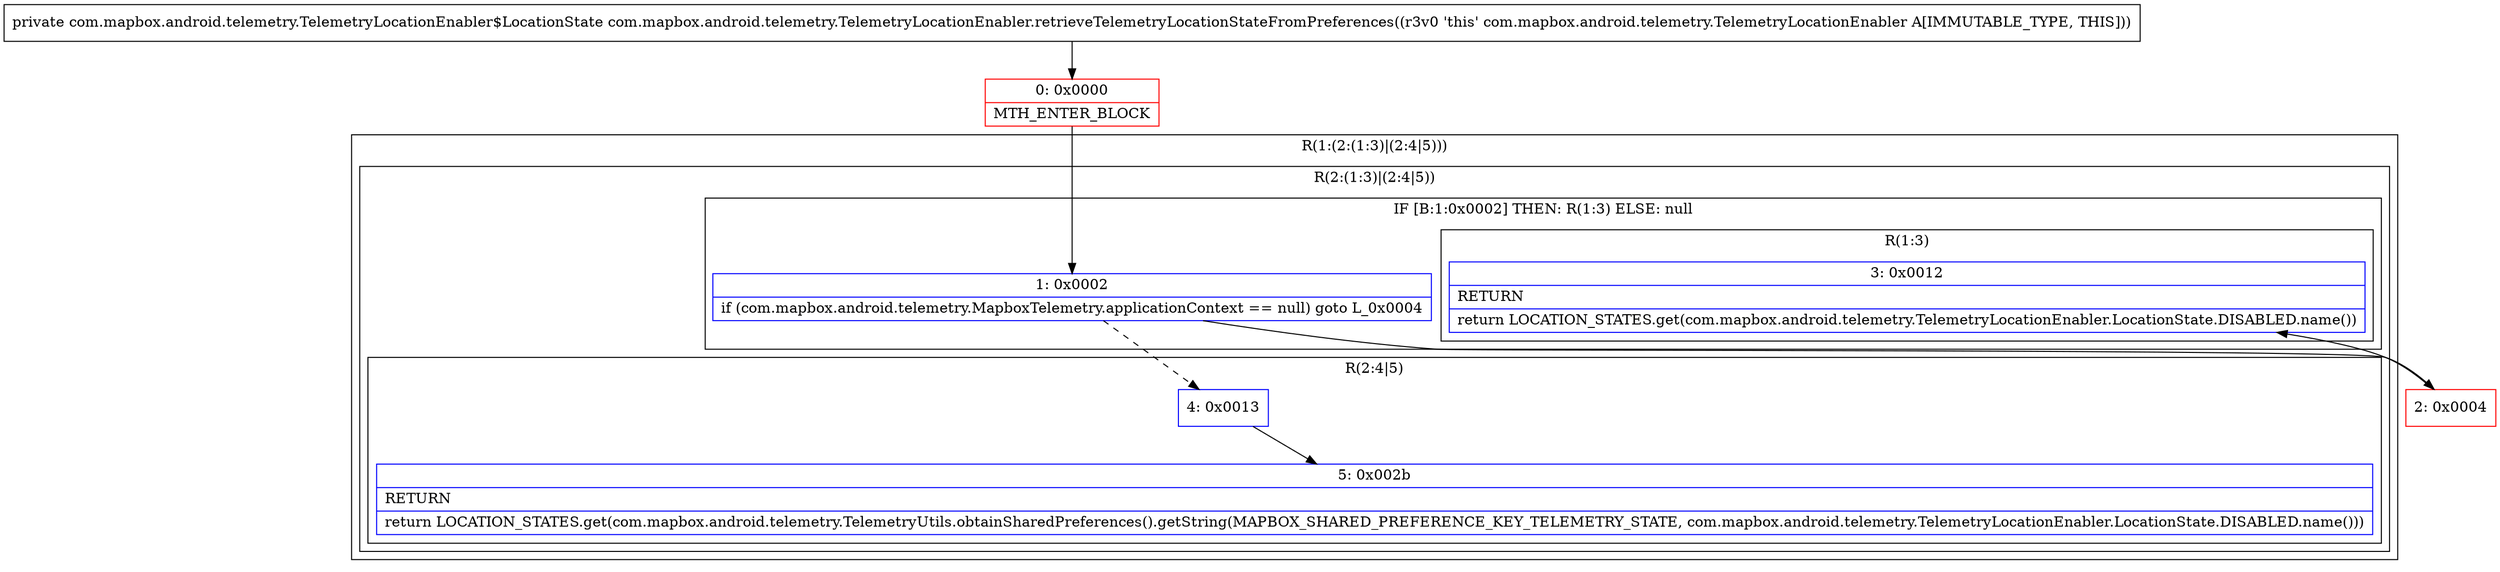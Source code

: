digraph "CFG forcom.mapbox.android.telemetry.TelemetryLocationEnabler.retrieveTelemetryLocationStateFromPreferences()Lcom\/mapbox\/android\/telemetry\/TelemetryLocationEnabler$LocationState;" {
subgraph cluster_Region_1722510959 {
label = "R(1:(2:(1:3)|(2:4|5)))";
node [shape=record,color=blue];
subgraph cluster_Region_2060549973 {
label = "R(2:(1:3)|(2:4|5))";
node [shape=record,color=blue];
subgraph cluster_IfRegion_1524803866 {
label = "IF [B:1:0x0002] THEN: R(1:3) ELSE: null";
node [shape=record,color=blue];
Node_1 [shape=record,label="{1\:\ 0x0002|if (com.mapbox.android.telemetry.MapboxTelemetry.applicationContext == null) goto L_0x0004\l}"];
subgraph cluster_Region_1769215838 {
label = "R(1:3)";
node [shape=record,color=blue];
Node_3 [shape=record,label="{3\:\ 0x0012|RETURN\l|return LOCATION_STATES.get(com.mapbox.android.telemetry.TelemetryLocationEnabler.LocationState.DISABLED.name())\l}"];
}
}
subgraph cluster_Region_1410450441 {
label = "R(2:4|5)";
node [shape=record,color=blue];
Node_4 [shape=record,label="{4\:\ 0x0013}"];
Node_5 [shape=record,label="{5\:\ 0x002b|RETURN\l|return LOCATION_STATES.get(com.mapbox.android.telemetry.TelemetryUtils.obtainSharedPreferences().getString(MAPBOX_SHARED_PREFERENCE_KEY_TELEMETRY_STATE, com.mapbox.android.telemetry.TelemetryLocationEnabler.LocationState.DISABLED.name()))\l}"];
}
}
}
Node_0 [shape=record,color=red,label="{0\:\ 0x0000|MTH_ENTER_BLOCK\l}"];
Node_2 [shape=record,color=red,label="{2\:\ 0x0004}"];
MethodNode[shape=record,label="{private com.mapbox.android.telemetry.TelemetryLocationEnabler$LocationState com.mapbox.android.telemetry.TelemetryLocationEnabler.retrieveTelemetryLocationStateFromPreferences((r3v0 'this' com.mapbox.android.telemetry.TelemetryLocationEnabler A[IMMUTABLE_TYPE, THIS])) }"];
MethodNode -> Node_0;
Node_1 -> Node_2;
Node_1 -> Node_4[style=dashed];
Node_4 -> Node_5;
Node_0 -> Node_1;
Node_2 -> Node_3;
}

